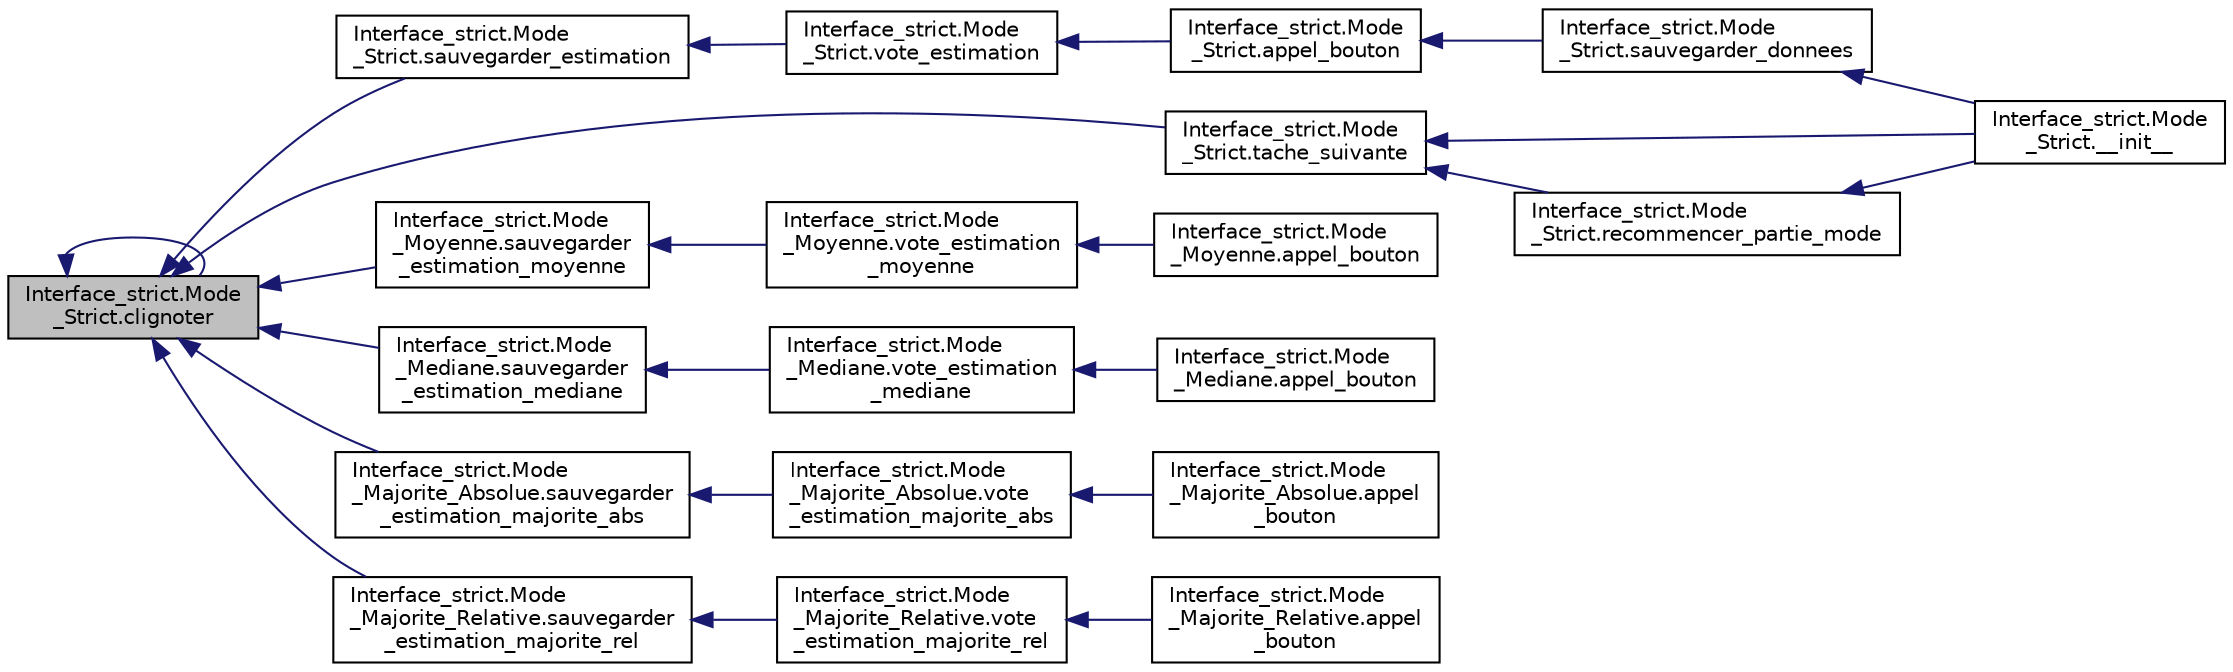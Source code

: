 digraph "Interface_strict.Mode_Strict.clignoter"
{
  edge [fontname="Helvetica",fontsize="10",labelfontname="Helvetica",labelfontsize="10"];
  node [fontname="Helvetica",fontsize="10",shape=record];
  rankdir="LR";
  Node64 [label="Interface_strict.Mode\l_Strict.clignoter",height=0.2,width=0.4,color="black", fillcolor="grey75", style="filled", fontcolor="black"];
  Node64 -> Node65 [dir="back",color="midnightblue",fontsize="10",style="solid",fontname="Helvetica"];
  Node65 [label="Interface_strict.Mode\l_Strict.sauvegarder_estimation",height=0.2,width=0.4,color="black", fillcolor="white", style="filled",URL="$class_interface__strict_1_1_mode___strict.html#a27876222ab7d3a00eda7e2b0f3cc2cfd"];
  Node65 -> Node66 [dir="back",color="midnightblue",fontsize="10",style="solid",fontname="Helvetica"];
  Node66 [label="Interface_strict.Mode\l_Strict.vote_estimation",height=0.2,width=0.4,color="black", fillcolor="white", style="filled",URL="$class_interface__strict_1_1_mode___strict.html#ad75d29eaedde9eee82ccbe6941d17610"];
  Node66 -> Node67 [dir="back",color="midnightblue",fontsize="10",style="solid",fontname="Helvetica"];
  Node67 [label="Interface_strict.Mode\l_Strict.appel_bouton",height=0.2,width=0.4,color="black", fillcolor="white", style="filled",URL="$class_interface__strict_1_1_mode___strict.html#a248365067bfedb966e6b5a75bd8a8690"];
  Node67 -> Node68 [dir="back",color="midnightblue",fontsize="10",style="solid",fontname="Helvetica"];
  Node68 [label="Interface_strict.Mode\l_Strict.sauvegarder_donnees",height=0.2,width=0.4,color="black", fillcolor="white", style="filled",URL="$class_interface__strict_1_1_mode___strict.html#a3fc3e3f1b7b81190fb9504d8d1373c93"];
  Node68 -> Node69 [dir="back",color="midnightblue",fontsize="10",style="solid",fontname="Helvetica"];
  Node69 [label="Interface_strict.Mode\l_Strict.__init__",height=0.2,width=0.4,color="black", fillcolor="white", style="filled",URL="$class_interface__strict_1_1_mode___strict.html#a2cfc45c81a34f7c133c7e208030be1d3"];
  Node64 -> Node64 [dir="back",color="midnightblue",fontsize="10",style="solid",fontname="Helvetica"];
  Node64 -> Node70 [dir="back",color="midnightblue",fontsize="10",style="solid",fontname="Helvetica"];
  Node70 [label="Interface_strict.Mode\l_Strict.tache_suivante",height=0.2,width=0.4,color="black", fillcolor="white", style="filled",URL="$class_interface__strict_1_1_mode___strict.html#acaaa4e21bb54a8e3f1d7e9c43cd6f395"];
  Node70 -> Node69 [dir="back",color="midnightblue",fontsize="10",style="solid",fontname="Helvetica"];
  Node70 -> Node71 [dir="back",color="midnightblue",fontsize="10",style="solid",fontname="Helvetica"];
  Node71 [label="Interface_strict.Mode\l_Strict.recommencer_partie_mode",height=0.2,width=0.4,color="black", fillcolor="white", style="filled",URL="$class_interface__strict_1_1_mode___strict.html#a4cb0bb146690ace7d9967059f09b7303"];
  Node71 -> Node69 [dir="back",color="midnightblue",fontsize="10",style="solid",fontname="Helvetica"];
  Node64 -> Node72 [dir="back",color="midnightblue",fontsize="10",style="solid",fontname="Helvetica"];
  Node72 [label="Interface_strict.Mode\l_Moyenne.sauvegarder\l_estimation_moyenne",height=0.2,width=0.4,color="black", fillcolor="white", style="filled",URL="$class_interface__strict_1_1_mode___moyenne.html#a640bc5b1860f334fab93f7b01420b8bd"];
  Node72 -> Node73 [dir="back",color="midnightblue",fontsize="10",style="solid",fontname="Helvetica"];
  Node73 [label="Interface_strict.Mode\l_Moyenne.vote_estimation\l_moyenne",height=0.2,width=0.4,color="black", fillcolor="white", style="filled",URL="$class_interface__strict_1_1_mode___moyenne.html#a76995324be0e80f7ba2ed238acc9a2a1"];
  Node73 -> Node74 [dir="back",color="midnightblue",fontsize="10",style="solid",fontname="Helvetica"];
  Node74 [label="Interface_strict.Mode\l_Moyenne.appel_bouton",height=0.2,width=0.4,color="black", fillcolor="white", style="filled",URL="$class_interface__strict_1_1_mode___moyenne.html#ae63e7afd0a1201e942c5bc2a8fb0828e"];
  Node64 -> Node75 [dir="back",color="midnightblue",fontsize="10",style="solid",fontname="Helvetica"];
  Node75 [label="Interface_strict.Mode\l_Mediane.sauvegarder\l_estimation_mediane",height=0.2,width=0.4,color="black", fillcolor="white", style="filled",URL="$class_interface__strict_1_1_mode___mediane.html#a2f120afeab2e105ee85a3328d1b8c52a"];
  Node75 -> Node76 [dir="back",color="midnightblue",fontsize="10",style="solid",fontname="Helvetica"];
  Node76 [label="Interface_strict.Mode\l_Mediane.vote_estimation\l_mediane",height=0.2,width=0.4,color="black", fillcolor="white", style="filled",URL="$class_interface__strict_1_1_mode___mediane.html#af0951738402354cc5ce95fd7ab757a99"];
  Node76 -> Node77 [dir="back",color="midnightblue",fontsize="10",style="solid",fontname="Helvetica"];
  Node77 [label="Interface_strict.Mode\l_Mediane.appel_bouton",height=0.2,width=0.4,color="black", fillcolor="white", style="filled",URL="$class_interface__strict_1_1_mode___mediane.html#a9ae18538fa6846f5e26ad91680143296"];
  Node64 -> Node78 [dir="back",color="midnightblue",fontsize="10",style="solid",fontname="Helvetica"];
  Node78 [label="Interface_strict.Mode\l_Majorite_Absolue.sauvegarder\l_estimation_majorite_abs",height=0.2,width=0.4,color="black", fillcolor="white", style="filled",URL="$class_interface__strict_1_1_mode___majorite___absolue.html#a909ef2c82e78f56caf634a6733c63fe9"];
  Node78 -> Node79 [dir="back",color="midnightblue",fontsize="10",style="solid",fontname="Helvetica"];
  Node79 [label="Interface_strict.Mode\l_Majorite_Absolue.vote\l_estimation_majorite_abs",height=0.2,width=0.4,color="black", fillcolor="white", style="filled",URL="$class_interface__strict_1_1_mode___majorite___absolue.html#a02770dc9302e6fc45e73788b73bd4282"];
  Node79 -> Node80 [dir="back",color="midnightblue",fontsize="10",style="solid",fontname="Helvetica"];
  Node80 [label="Interface_strict.Mode\l_Majorite_Absolue.appel\l_bouton",height=0.2,width=0.4,color="black", fillcolor="white", style="filled",URL="$class_interface__strict_1_1_mode___majorite___absolue.html#a5bc4e78cfcba0c97a8cdb4026c388c30"];
  Node64 -> Node81 [dir="back",color="midnightblue",fontsize="10",style="solid",fontname="Helvetica"];
  Node81 [label="Interface_strict.Mode\l_Majorite_Relative.sauvegarder\l_estimation_majorite_rel",height=0.2,width=0.4,color="black", fillcolor="white", style="filled",URL="$class_interface__strict_1_1_mode___majorite___relative.html#a23b6f69be4d7daec1abf40b89c993bad"];
  Node81 -> Node82 [dir="back",color="midnightblue",fontsize="10",style="solid",fontname="Helvetica"];
  Node82 [label="Interface_strict.Mode\l_Majorite_Relative.vote\l_estimation_majorite_rel",height=0.2,width=0.4,color="black", fillcolor="white", style="filled",URL="$class_interface__strict_1_1_mode___majorite___relative.html#a7444305330834150fd32090b99534391"];
  Node82 -> Node83 [dir="back",color="midnightblue",fontsize="10",style="solid",fontname="Helvetica"];
  Node83 [label="Interface_strict.Mode\l_Majorite_Relative.appel\l_bouton",height=0.2,width=0.4,color="black", fillcolor="white", style="filled",URL="$class_interface__strict_1_1_mode___majorite___relative.html#a08d2e07ade540ec7d8a11d3d71b7095b"];
}
